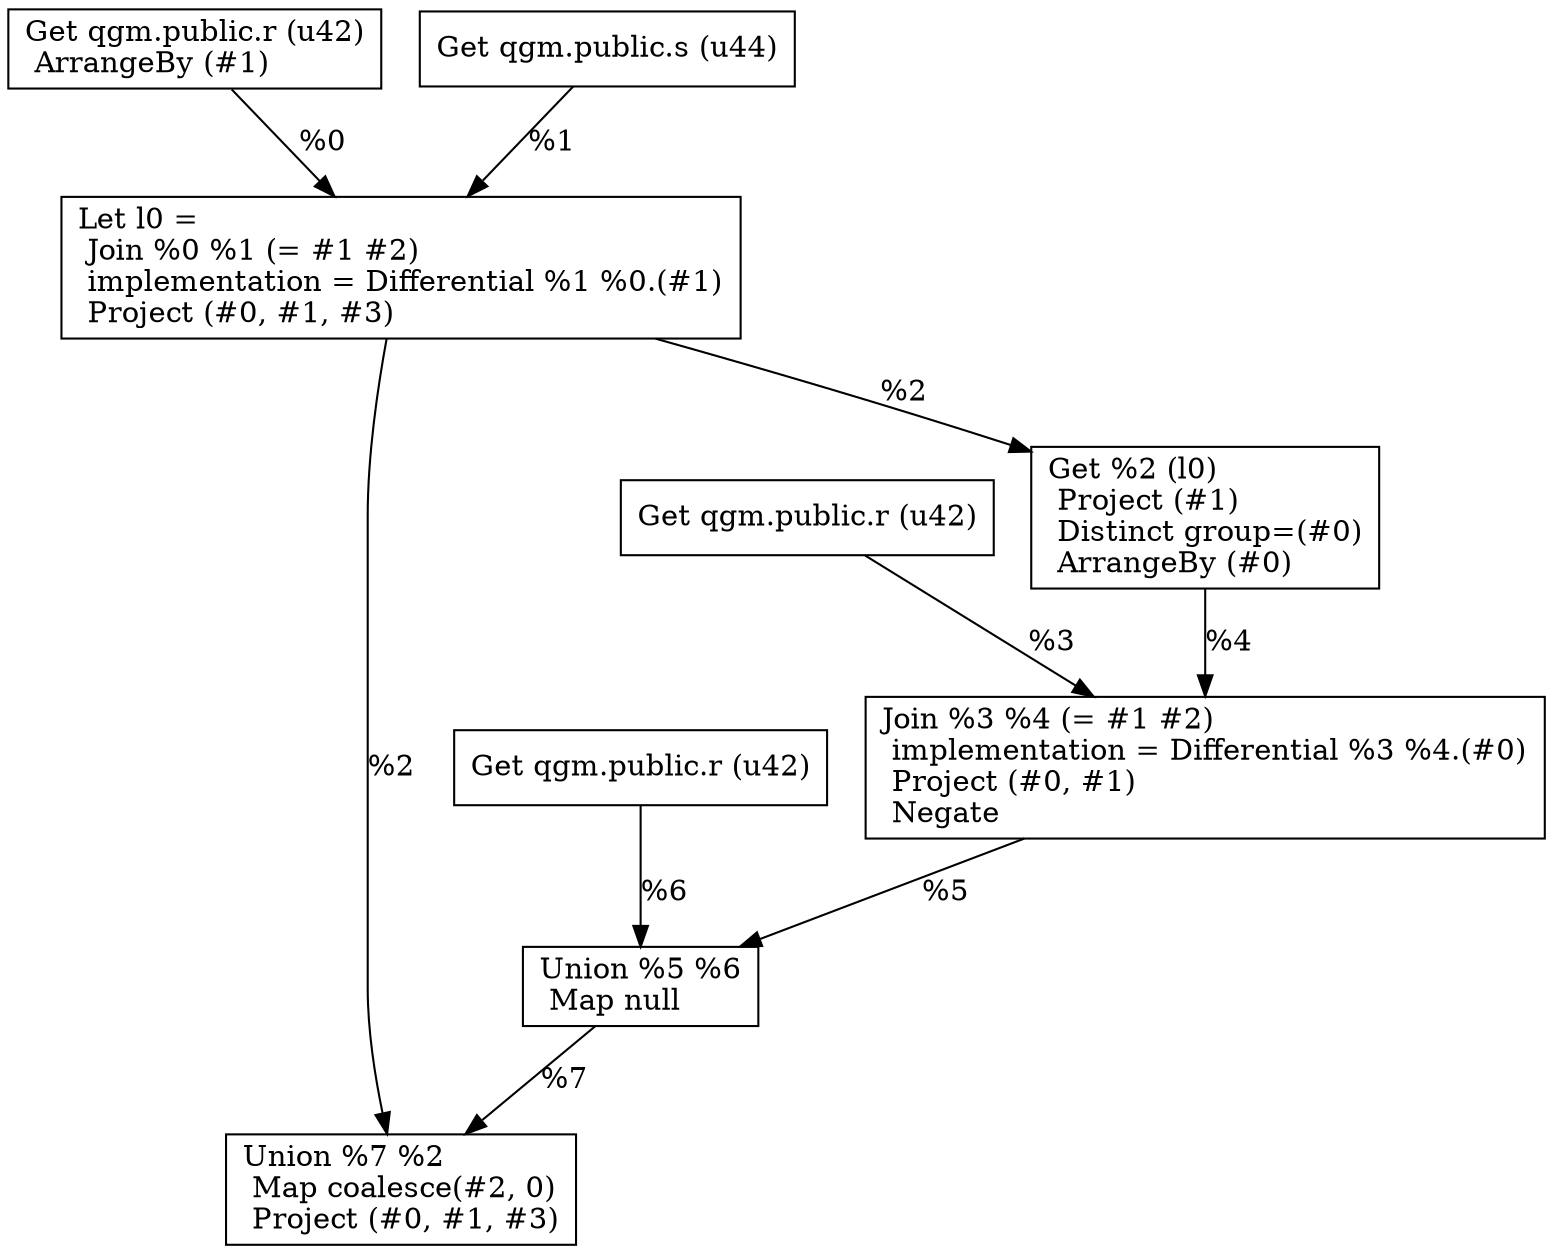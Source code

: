 digraph G {
    node0 [shape = record, label=" Get qgm.public.r (u42)\l ArrangeBy (#1)\l"]
    node1 [shape = record, label=" Get qgm.public.s (u44)\l"]
    node2 [shape = record, label="Let l0 =\l Join %0 %1 (= #1 #2)\l  implementation = Differential %1 %0.(#1)\l Project (#0, #1, #3)\l"]
    node3 [shape = record, label=" Get qgm.public.r (u42)\l"]
    node4 [shape = record, label=" Get %2 (l0)\l Project (#1)\l Distinct group=(#0)\l ArrangeBy (#0)\l"]
    node5 [shape = record, label=" Join %3 %4 (= #1 #2)\l  implementation = Differential %3 %4.(#0)\l Project (#0, #1)\l Negate\l"]
    node6 [shape = record, label=" Get qgm.public.r (u42)\l"]
    node7 [shape = record, label=" Union %5 %6\l Map null\l"]
    node8 [shape = record, label=" Union %7 %2\l Map coalesce(#2, 0)\l Project (#0, #1, #3)\l"]
    node6 -> node7 [label = "%6\l"]
    node5 -> node7 [label = "%5\l"]
    node0 -> node2 [label = "%0\l"]
    node1 -> node2 [label = "%1\l"]
    node2 -> node8 [label = "%2\l"]
    node2 -> node4 [label = "%2\l"]
    node3 -> node5 [label = "%3\l"]
    node7 -> node8 [label = "%7\l"]
    node4 -> node5 [label = "%4\l"]
}
